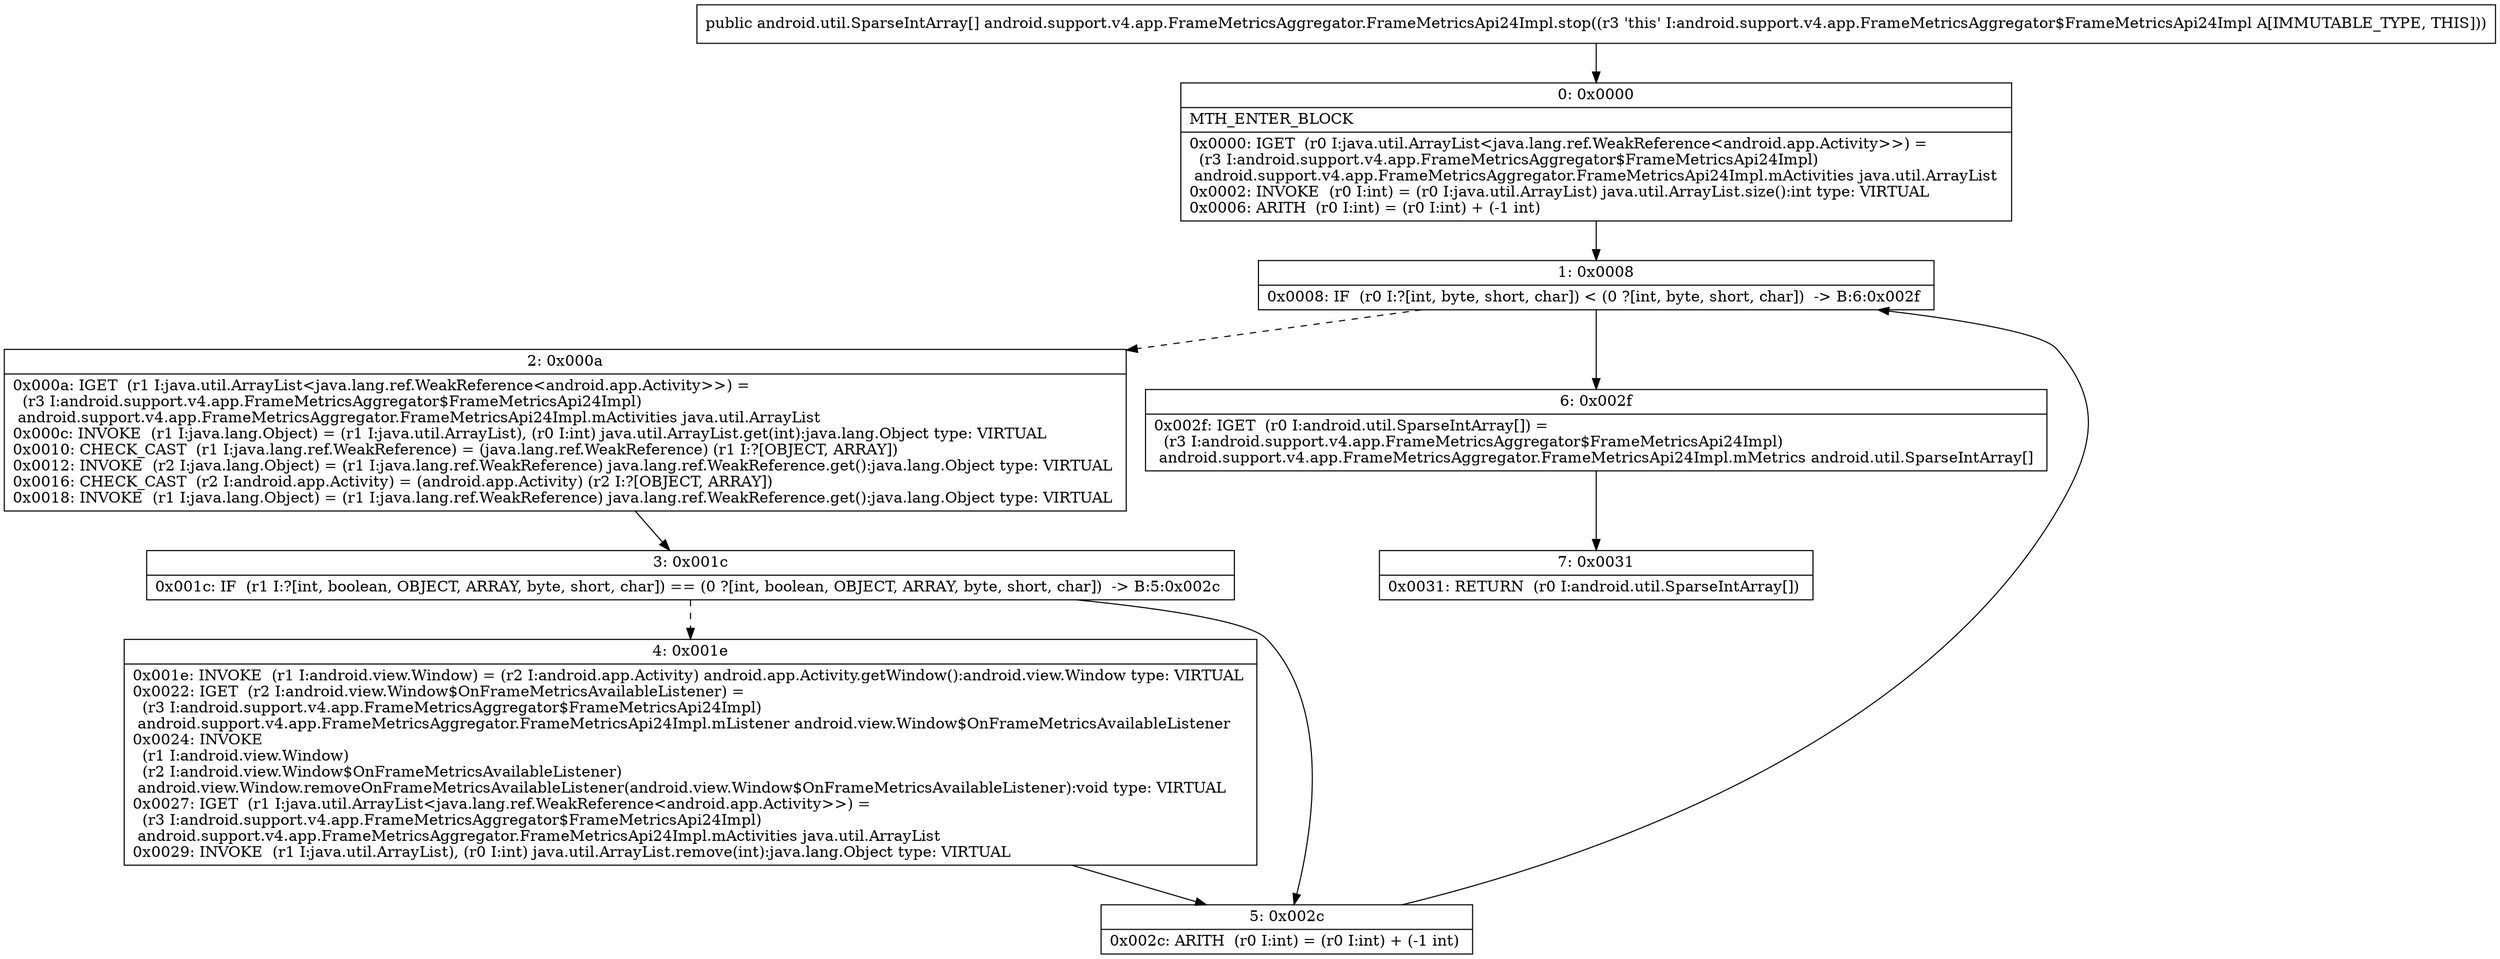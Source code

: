 digraph "CFG forandroid.support.v4.app.FrameMetricsAggregator.FrameMetricsApi24Impl.stop()[Landroid\/util\/SparseIntArray;" {
Node_0 [shape=record,label="{0\:\ 0x0000|MTH_ENTER_BLOCK\l|0x0000: IGET  (r0 I:java.util.ArrayList\<java.lang.ref.WeakReference\<android.app.Activity\>\>) = \l  (r3 I:android.support.v4.app.FrameMetricsAggregator$FrameMetricsApi24Impl)\l android.support.v4.app.FrameMetricsAggregator.FrameMetricsApi24Impl.mActivities java.util.ArrayList \l0x0002: INVOKE  (r0 I:int) = (r0 I:java.util.ArrayList) java.util.ArrayList.size():int type: VIRTUAL \l0x0006: ARITH  (r0 I:int) = (r0 I:int) + (\-1 int) \l}"];
Node_1 [shape=record,label="{1\:\ 0x0008|0x0008: IF  (r0 I:?[int, byte, short, char]) \< (0 ?[int, byte, short, char])  \-\> B:6:0x002f \l}"];
Node_2 [shape=record,label="{2\:\ 0x000a|0x000a: IGET  (r1 I:java.util.ArrayList\<java.lang.ref.WeakReference\<android.app.Activity\>\>) = \l  (r3 I:android.support.v4.app.FrameMetricsAggregator$FrameMetricsApi24Impl)\l android.support.v4.app.FrameMetricsAggregator.FrameMetricsApi24Impl.mActivities java.util.ArrayList \l0x000c: INVOKE  (r1 I:java.lang.Object) = (r1 I:java.util.ArrayList), (r0 I:int) java.util.ArrayList.get(int):java.lang.Object type: VIRTUAL \l0x0010: CHECK_CAST  (r1 I:java.lang.ref.WeakReference) = (java.lang.ref.WeakReference) (r1 I:?[OBJECT, ARRAY]) \l0x0012: INVOKE  (r2 I:java.lang.Object) = (r1 I:java.lang.ref.WeakReference) java.lang.ref.WeakReference.get():java.lang.Object type: VIRTUAL \l0x0016: CHECK_CAST  (r2 I:android.app.Activity) = (android.app.Activity) (r2 I:?[OBJECT, ARRAY]) \l0x0018: INVOKE  (r1 I:java.lang.Object) = (r1 I:java.lang.ref.WeakReference) java.lang.ref.WeakReference.get():java.lang.Object type: VIRTUAL \l}"];
Node_3 [shape=record,label="{3\:\ 0x001c|0x001c: IF  (r1 I:?[int, boolean, OBJECT, ARRAY, byte, short, char]) == (0 ?[int, boolean, OBJECT, ARRAY, byte, short, char])  \-\> B:5:0x002c \l}"];
Node_4 [shape=record,label="{4\:\ 0x001e|0x001e: INVOKE  (r1 I:android.view.Window) = (r2 I:android.app.Activity) android.app.Activity.getWindow():android.view.Window type: VIRTUAL \l0x0022: IGET  (r2 I:android.view.Window$OnFrameMetricsAvailableListener) = \l  (r3 I:android.support.v4.app.FrameMetricsAggregator$FrameMetricsApi24Impl)\l android.support.v4.app.FrameMetricsAggregator.FrameMetricsApi24Impl.mListener android.view.Window$OnFrameMetricsAvailableListener \l0x0024: INVOKE  \l  (r1 I:android.view.Window)\l  (r2 I:android.view.Window$OnFrameMetricsAvailableListener)\l android.view.Window.removeOnFrameMetricsAvailableListener(android.view.Window$OnFrameMetricsAvailableListener):void type: VIRTUAL \l0x0027: IGET  (r1 I:java.util.ArrayList\<java.lang.ref.WeakReference\<android.app.Activity\>\>) = \l  (r3 I:android.support.v4.app.FrameMetricsAggregator$FrameMetricsApi24Impl)\l android.support.v4.app.FrameMetricsAggregator.FrameMetricsApi24Impl.mActivities java.util.ArrayList \l0x0029: INVOKE  (r1 I:java.util.ArrayList), (r0 I:int) java.util.ArrayList.remove(int):java.lang.Object type: VIRTUAL \l}"];
Node_5 [shape=record,label="{5\:\ 0x002c|0x002c: ARITH  (r0 I:int) = (r0 I:int) + (\-1 int) \l}"];
Node_6 [shape=record,label="{6\:\ 0x002f|0x002f: IGET  (r0 I:android.util.SparseIntArray[]) = \l  (r3 I:android.support.v4.app.FrameMetricsAggregator$FrameMetricsApi24Impl)\l android.support.v4.app.FrameMetricsAggregator.FrameMetricsApi24Impl.mMetrics android.util.SparseIntArray[] \l}"];
Node_7 [shape=record,label="{7\:\ 0x0031|0x0031: RETURN  (r0 I:android.util.SparseIntArray[]) \l}"];
MethodNode[shape=record,label="{public android.util.SparseIntArray[] android.support.v4.app.FrameMetricsAggregator.FrameMetricsApi24Impl.stop((r3 'this' I:android.support.v4.app.FrameMetricsAggregator$FrameMetricsApi24Impl A[IMMUTABLE_TYPE, THIS])) }"];
MethodNode -> Node_0;
Node_0 -> Node_1;
Node_1 -> Node_2[style=dashed];
Node_1 -> Node_6;
Node_2 -> Node_3;
Node_3 -> Node_4[style=dashed];
Node_3 -> Node_5;
Node_4 -> Node_5;
Node_5 -> Node_1;
Node_6 -> Node_7;
}

